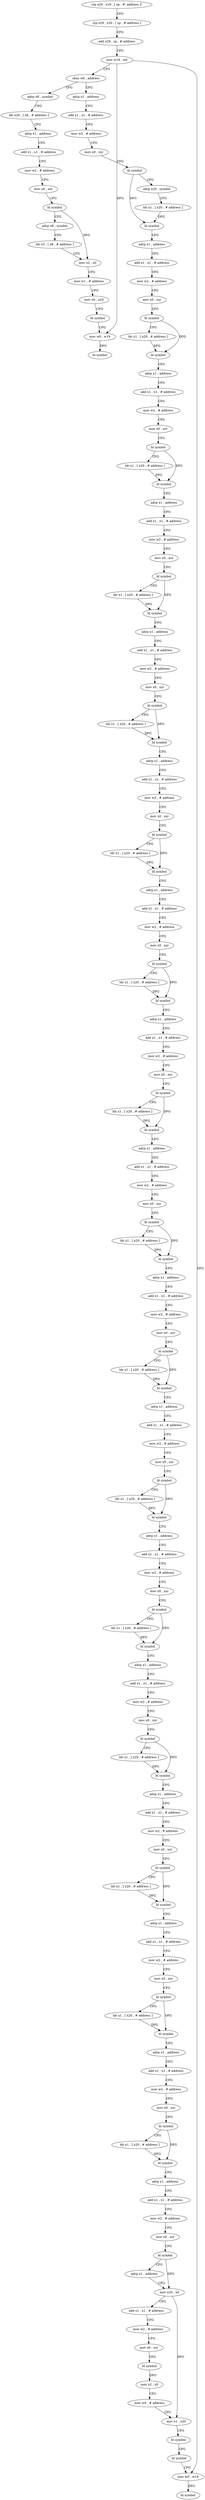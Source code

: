 digraph "func" {
"4199676" [label = "stp x20 , x19 , [ sp , #- address ]!" ]
"4199680" [label = "stp x29 , x30 , [ sp , # address ]" ]
"4199684" [label = "add x29 , sp , # address" ]
"4199688" [label = "mov w19 , w0" ]
"4199692" [label = "cbnz w0 , address" ]
"4200220" [label = "adrp x8 , symbol" ]
"4199696" [label = "adrp x1 , address" ]
"4200224" [label = "ldr x20 , [ x8 , # address ]" ]
"4200228" [label = "adrp x1 , address" ]
"4200232" [label = "add x1 , x1 , # address" ]
"4200236" [label = "mov w2 , # address" ]
"4200240" [label = "mov x0 , xzr" ]
"4200244" [label = "bl symbol" ]
"4200248" [label = "adrp x8 , symbol" ]
"4200252" [label = "ldr x3 , [ x8 , # address ]" ]
"4200256" [label = "mov x2 , x0" ]
"4200260" [label = "mov w1 , # address" ]
"4200264" [label = "mov x0 , x20" ]
"4200268" [label = "bl symbol" ]
"4200272" [label = "mov w0 , w19" ]
"4200276" [label = "bl symbol" ]
"4199700" [label = "add x1 , x1 , # address" ]
"4199704" [label = "mov w2 , # address" ]
"4199708" [label = "mov x0 , xzr" ]
"4199712" [label = "bl symbol" ]
"4199716" [label = "adrp x20 , symbol" ]
"4199720" [label = "ldr x1 , [ x20 , # address ]" ]
"4199724" [label = "bl symbol" ]
"4199728" [label = "adrp x1 , address" ]
"4199732" [label = "add x1 , x1 , # address" ]
"4199736" [label = "mov w2 , # address" ]
"4199740" [label = "mov x0 , xzr" ]
"4199744" [label = "bl symbol" ]
"4199748" [label = "ldr x1 , [ x20 , # address ]" ]
"4199752" [label = "bl symbol" ]
"4199756" [label = "adrp x1 , address" ]
"4199760" [label = "add x1 , x1 , # address" ]
"4199764" [label = "mov w2 , # address" ]
"4199768" [label = "mov x0 , xzr" ]
"4199772" [label = "bl symbol" ]
"4199776" [label = "ldr x1 , [ x20 , # address ]" ]
"4199780" [label = "bl symbol" ]
"4199784" [label = "adrp x1 , address" ]
"4199788" [label = "add x1 , x1 , # address" ]
"4199792" [label = "mov w2 , # address" ]
"4199796" [label = "mov x0 , xzr" ]
"4199800" [label = "bl symbol" ]
"4199804" [label = "ldr x1 , [ x20 , # address ]" ]
"4199808" [label = "bl symbol" ]
"4199812" [label = "adrp x1 , address" ]
"4199816" [label = "add x1 , x1 , # address" ]
"4199820" [label = "mov w2 , # address" ]
"4199824" [label = "mov x0 , xzr" ]
"4199828" [label = "bl symbol" ]
"4199832" [label = "ldr x1 , [ x20 , # address ]" ]
"4199836" [label = "bl symbol" ]
"4199840" [label = "adrp x1 , address" ]
"4199844" [label = "add x1 , x1 , # address" ]
"4199848" [label = "mov w2 , # address" ]
"4199852" [label = "mov x0 , xzr" ]
"4199856" [label = "bl symbol" ]
"4199860" [label = "ldr x1 , [ x20 , # address ]" ]
"4199864" [label = "bl symbol" ]
"4199868" [label = "adrp x1 , address" ]
"4199872" [label = "add x1 , x1 , # address" ]
"4199876" [label = "mov w2 , # address" ]
"4199880" [label = "mov x0 , xzr" ]
"4199884" [label = "bl symbol" ]
"4199888" [label = "ldr x1 , [ x20 , # address ]" ]
"4199892" [label = "bl symbol" ]
"4199896" [label = "adrp x1 , address" ]
"4199900" [label = "add x1 , x1 , # address" ]
"4199904" [label = "mov w2 , # address" ]
"4199908" [label = "mov x0 , xzr" ]
"4199912" [label = "bl symbol" ]
"4199916" [label = "ldr x1 , [ x20 , # address ]" ]
"4199920" [label = "bl symbol" ]
"4199924" [label = "adrp x1 , address" ]
"4199928" [label = "add x1 , x1 , # address" ]
"4199932" [label = "mov w2 , # address" ]
"4199936" [label = "mov x0 , xzr" ]
"4199940" [label = "bl symbol" ]
"4199944" [label = "ldr x1 , [ x20 , # address ]" ]
"4199948" [label = "bl symbol" ]
"4199952" [label = "adrp x1 , address" ]
"4199956" [label = "add x1 , x1 , # address" ]
"4199960" [label = "mov w2 , # address" ]
"4199964" [label = "mov x0 , xzr" ]
"4199968" [label = "bl symbol" ]
"4199972" [label = "ldr x1 , [ x20 , # address ]" ]
"4199976" [label = "bl symbol" ]
"4199980" [label = "adrp x1 , address" ]
"4199984" [label = "add x1 , x1 , # address" ]
"4199988" [label = "mov w2 , # address" ]
"4199992" [label = "mov x0 , xzr" ]
"4199996" [label = "bl symbol" ]
"4200000" [label = "ldr x1 , [ x20 , # address ]" ]
"4200004" [label = "bl symbol" ]
"4200008" [label = "adrp x1 , address" ]
"4200012" [label = "add x1 , x1 , # address" ]
"4200016" [label = "mov w2 , # address" ]
"4200020" [label = "mov x0 , xzr" ]
"4200024" [label = "bl symbol" ]
"4200028" [label = "ldr x1 , [ x20 , # address ]" ]
"4200032" [label = "bl symbol" ]
"4200036" [label = "adrp x1 , address" ]
"4200040" [label = "add x1 , x1 , # address" ]
"4200044" [label = "mov w2 , # address" ]
"4200048" [label = "mov x0 , xzr" ]
"4200052" [label = "bl symbol" ]
"4200056" [label = "ldr x1 , [ x20 , # address ]" ]
"4200060" [label = "bl symbol" ]
"4200064" [label = "adrp x1 , address" ]
"4200068" [label = "add x1 , x1 , # address" ]
"4200072" [label = "mov w2 , # address" ]
"4200076" [label = "mov x0 , xzr" ]
"4200080" [label = "bl symbol" ]
"4200084" [label = "ldr x1 , [ x20 , # address ]" ]
"4200088" [label = "bl symbol" ]
"4200092" [label = "adrp x1 , address" ]
"4200096" [label = "add x1 , x1 , # address" ]
"4200100" [label = "mov w2 , # address" ]
"4200104" [label = "mov x0 , xzr" ]
"4200108" [label = "bl symbol" ]
"4200112" [label = "ldr x1 , [ x20 , # address ]" ]
"4200116" [label = "bl symbol" ]
"4200120" [label = "adrp x1 , address" ]
"4200124" [label = "add x1 , x1 , # address" ]
"4200128" [label = "mov w2 , # address" ]
"4200132" [label = "mov x0 , xzr" ]
"4200136" [label = "bl symbol" ]
"4200140" [label = "ldr x1 , [ x20 , # address ]" ]
"4200144" [label = "bl symbol" ]
"4200148" [label = "adrp x1 , address" ]
"4200152" [label = "add x1 , x1 , # address" ]
"4200156" [label = "mov w2 , # address" ]
"4200160" [label = "mov x0 , xzr" ]
"4200164" [label = "bl symbol" ]
"4200168" [label = "adrp x1 , address" ]
"4200172" [label = "mov x20 , x0" ]
"4200176" [label = "add x1 , x1 , # address" ]
"4200180" [label = "mov w2 , # address" ]
"4200184" [label = "mov x0 , xzr" ]
"4200188" [label = "bl symbol" ]
"4200192" [label = "mov x2 , x0" ]
"4200196" [label = "mov w0 , # address" ]
"4200200" [label = "mov x1 , x20" ]
"4200204" [label = "bl symbol" ]
"4200208" [label = "bl symbol" ]
"4200212" [label = "mov w0 , w19" ]
"4200216" [label = "bl symbol" ]
"4199676" -> "4199680" [ label = "CFG" ]
"4199680" -> "4199684" [ label = "CFG" ]
"4199684" -> "4199688" [ label = "CFG" ]
"4199688" -> "4199692" [ label = "CFG" ]
"4199688" -> "4200272" [ label = "DFG" ]
"4199688" -> "4200212" [ label = "DFG" ]
"4199692" -> "4200220" [ label = "CFG" ]
"4199692" -> "4199696" [ label = "CFG" ]
"4200220" -> "4200224" [ label = "CFG" ]
"4199696" -> "4199700" [ label = "CFG" ]
"4200224" -> "4200228" [ label = "CFG" ]
"4200228" -> "4200232" [ label = "CFG" ]
"4200232" -> "4200236" [ label = "CFG" ]
"4200236" -> "4200240" [ label = "CFG" ]
"4200240" -> "4200244" [ label = "CFG" ]
"4200244" -> "4200248" [ label = "CFG" ]
"4200244" -> "4200256" [ label = "DFG" ]
"4200248" -> "4200252" [ label = "CFG" ]
"4200252" -> "4200256" [ label = "CFG" ]
"4200256" -> "4200260" [ label = "CFG" ]
"4200260" -> "4200264" [ label = "CFG" ]
"4200264" -> "4200268" [ label = "CFG" ]
"4200268" -> "4200272" [ label = "CFG" ]
"4200272" -> "4200276" [ label = "DFG" ]
"4199700" -> "4199704" [ label = "CFG" ]
"4199704" -> "4199708" [ label = "CFG" ]
"4199708" -> "4199712" [ label = "CFG" ]
"4199712" -> "4199716" [ label = "CFG" ]
"4199712" -> "4199724" [ label = "DFG" ]
"4199716" -> "4199720" [ label = "CFG" ]
"4199720" -> "4199724" [ label = "DFG" ]
"4199724" -> "4199728" [ label = "CFG" ]
"4199728" -> "4199732" [ label = "CFG" ]
"4199732" -> "4199736" [ label = "CFG" ]
"4199736" -> "4199740" [ label = "CFG" ]
"4199740" -> "4199744" [ label = "CFG" ]
"4199744" -> "4199748" [ label = "CFG" ]
"4199744" -> "4199752" [ label = "DFG" ]
"4199748" -> "4199752" [ label = "DFG" ]
"4199752" -> "4199756" [ label = "CFG" ]
"4199756" -> "4199760" [ label = "CFG" ]
"4199760" -> "4199764" [ label = "CFG" ]
"4199764" -> "4199768" [ label = "CFG" ]
"4199768" -> "4199772" [ label = "CFG" ]
"4199772" -> "4199776" [ label = "CFG" ]
"4199772" -> "4199780" [ label = "DFG" ]
"4199776" -> "4199780" [ label = "DFG" ]
"4199780" -> "4199784" [ label = "CFG" ]
"4199784" -> "4199788" [ label = "CFG" ]
"4199788" -> "4199792" [ label = "CFG" ]
"4199792" -> "4199796" [ label = "CFG" ]
"4199796" -> "4199800" [ label = "CFG" ]
"4199800" -> "4199804" [ label = "CFG" ]
"4199800" -> "4199808" [ label = "DFG" ]
"4199804" -> "4199808" [ label = "DFG" ]
"4199808" -> "4199812" [ label = "CFG" ]
"4199812" -> "4199816" [ label = "CFG" ]
"4199816" -> "4199820" [ label = "CFG" ]
"4199820" -> "4199824" [ label = "CFG" ]
"4199824" -> "4199828" [ label = "CFG" ]
"4199828" -> "4199832" [ label = "CFG" ]
"4199828" -> "4199836" [ label = "DFG" ]
"4199832" -> "4199836" [ label = "DFG" ]
"4199836" -> "4199840" [ label = "CFG" ]
"4199840" -> "4199844" [ label = "CFG" ]
"4199844" -> "4199848" [ label = "CFG" ]
"4199848" -> "4199852" [ label = "CFG" ]
"4199852" -> "4199856" [ label = "CFG" ]
"4199856" -> "4199860" [ label = "CFG" ]
"4199856" -> "4199864" [ label = "DFG" ]
"4199860" -> "4199864" [ label = "DFG" ]
"4199864" -> "4199868" [ label = "CFG" ]
"4199868" -> "4199872" [ label = "CFG" ]
"4199872" -> "4199876" [ label = "CFG" ]
"4199876" -> "4199880" [ label = "CFG" ]
"4199880" -> "4199884" [ label = "CFG" ]
"4199884" -> "4199888" [ label = "CFG" ]
"4199884" -> "4199892" [ label = "DFG" ]
"4199888" -> "4199892" [ label = "DFG" ]
"4199892" -> "4199896" [ label = "CFG" ]
"4199896" -> "4199900" [ label = "CFG" ]
"4199900" -> "4199904" [ label = "CFG" ]
"4199904" -> "4199908" [ label = "CFG" ]
"4199908" -> "4199912" [ label = "CFG" ]
"4199912" -> "4199916" [ label = "CFG" ]
"4199912" -> "4199920" [ label = "DFG" ]
"4199916" -> "4199920" [ label = "DFG" ]
"4199920" -> "4199924" [ label = "CFG" ]
"4199924" -> "4199928" [ label = "CFG" ]
"4199928" -> "4199932" [ label = "CFG" ]
"4199932" -> "4199936" [ label = "CFG" ]
"4199936" -> "4199940" [ label = "CFG" ]
"4199940" -> "4199944" [ label = "CFG" ]
"4199940" -> "4199948" [ label = "DFG" ]
"4199944" -> "4199948" [ label = "DFG" ]
"4199948" -> "4199952" [ label = "CFG" ]
"4199952" -> "4199956" [ label = "CFG" ]
"4199956" -> "4199960" [ label = "CFG" ]
"4199960" -> "4199964" [ label = "CFG" ]
"4199964" -> "4199968" [ label = "CFG" ]
"4199968" -> "4199972" [ label = "CFG" ]
"4199968" -> "4199976" [ label = "DFG" ]
"4199972" -> "4199976" [ label = "DFG" ]
"4199976" -> "4199980" [ label = "CFG" ]
"4199980" -> "4199984" [ label = "CFG" ]
"4199984" -> "4199988" [ label = "CFG" ]
"4199988" -> "4199992" [ label = "CFG" ]
"4199992" -> "4199996" [ label = "CFG" ]
"4199996" -> "4200000" [ label = "CFG" ]
"4199996" -> "4200004" [ label = "DFG" ]
"4200000" -> "4200004" [ label = "DFG" ]
"4200004" -> "4200008" [ label = "CFG" ]
"4200008" -> "4200012" [ label = "CFG" ]
"4200012" -> "4200016" [ label = "CFG" ]
"4200016" -> "4200020" [ label = "CFG" ]
"4200020" -> "4200024" [ label = "CFG" ]
"4200024" -> "4200028" [ label = "CFG" ]
"4200024" -> "4200032" [ label = "DFG" ]
"4200028" -> "4200032" [ label = "DFG" ]
"4200032" -> "4200036" [ label = "CFG" ]
"4200036" -> "4200040" [ label = "CFG" ]
"4200040" -> "4200044" [ label = "CFG" ]
"4200044" -> "4200048" [ label = "CFG" ]
"4200048" -> "4200052" [ label = "CFG" ]
"4200052" -> "4200056" [ label = "CFG" ]
"4200052" -> "4200060" [ label = "DFG" ]
"4200056" -> "4200060" [ label = "DFG" ]
"4200060" -> "4200064" [ label = "CFG" ]
"4200064" -> "4200068" [ label = "CFG" ]
"4200068" -> "4200072" [ label = "CFG" ]
"4200072" -> "4200076" [ label = "CFG" ]
"4200076" -> "4200080" [ label = "CFG" ]
"4200080" -> "4200084" [ label = "CFG" ]
"4200080" -> "4200088" [ label = "DFG" ]
"4200084" -> "4200088" [ label = "DFG" ]
"4200088" -> "4200092" [ label = "CFG" ]
"4200092" -> "4200096" [ label = "CFG" ]
"4200096" -> "4200100" [ label = "CFG" ]
"4200100" -> "4200104" [ label = "CFG" ]
"4200104" -> "4200108" [ label = "CFG" ]
"4200108" -> "4200112" [ label = "CFG" ]
"4200108" -> "4200116" [ label = "DFG" ]
"4200112" -> "4200116" [ label = "DFG" ]
"4200116" -> "4200120" [ label = "CFG" ]
"4200120" -> "4200124" [ label = "CFG" ]
"4200124" -> "4200128" [ label = "CFG" ]
"4200128" -> "4200132" [ label = "CFG" ]
"4200132" -> "4200136" [ label = "CFG" ]
"4200136" -> "4200140" [ label = "CFG" ]
"4200136" -> "4200144" [ label = "DFG" ]
"4200140" -> "4200144" [ label = "DFG" ]
"4200144" -> "4200148" [ label = "CFG" ]
"4200148" -> "4200152" [ label = "CFG" ]
"4200152" -> "4200156" [ label = "CFG" ]
"4200156" -> "4200160" [ label = "CFG" ]
"4200160" -> "4200164" [ label = "CFG" ]
"4200164" -> "4200168" [ label = "CFG" ]
"4200164" -> "4200172" [ label = "DFG" ]
"4200168" -> "4200172" [ label = "CFG" ]
"4200172" -> "4200176" [ label = "CFG" ]
"4200172" -> "4200200" [ label = "DFG" ]
"4200176" -> "4200180" [ label = "CFG" ]
"4200180" -> "4200184" [ label = "CFG" ]
"4200184" -> "4200188" [ label = "CFG" ]
"4200188" -> "4200192" [ label = "DFG" ]
"4200192" -> "4200196" [ label = "CFG" ]
"4200196" -> "4200200" [ label = "CFG" ]
"4200200" -> "4200204" [ label = "CFG" ]
"4200204" -> "4200208" [ label = "CFG" ]
"4200208" -> "4200212" [ label = "CFG" ]
"4200212" -> "4200216" [ label = "DFG" ]
}

